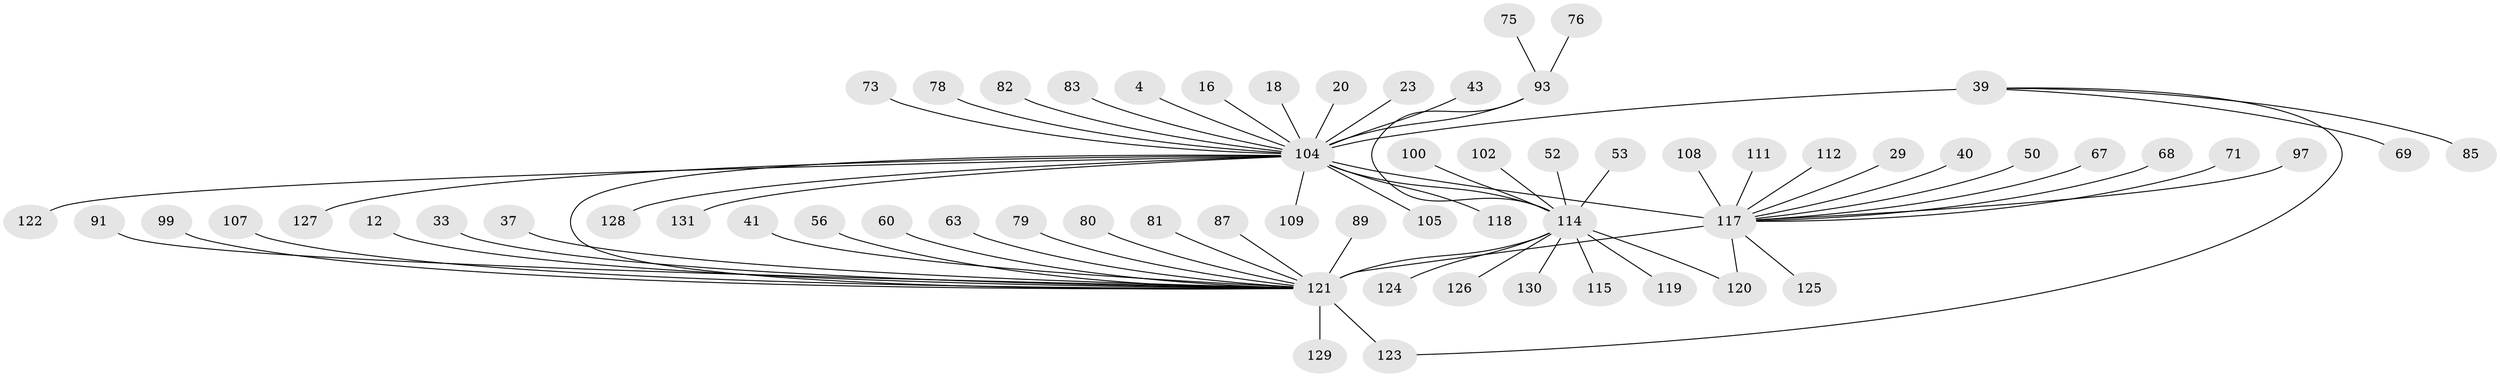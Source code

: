 // original degree distribution, {8: 0.015267175572519083, 15: 0.007633587786259542, 39: 0.007633587786259542, 1: 0.5190839694656488, 3: 0.05343511450381679, 6: 0.022900763358778626, 7: 0.030534351145038167, 4: 0.061068702290076333, 2: 0.21374045801526717, 9: 0.007633587786259542, 5: 0.04580152671755725, 10: 0.015267175572519083}
// Generated by graph-tools (version 1.1) at 2025/48/03/09/25 04:48:01]
// undirected, 65 vertices, 69 edges
graph export_dot {
graph [start="1"]
  node [color=gray90,style=filled];
  4;
  12;
  16;
  18;
  20;
  23;
  29;
  33;
  37;
  39 [super="+28"];
  40;
  41;
  43;
  50;
  52 [super="+13"];
  53;
  56;
  60;
  63;
  67;
  68;
  69;
  71;
  73;
  75;
  76;
  78 [super="+30"];
  79;
  80;
  81;
  82;
  83;
  85;
  87;
  89 [super="+66"];
  91;
  93 [super="+15"];
  97 [super="+64"];
  99;
  100;
  102;
  104 [super="+47+51+3+84"];
  105 [super="+32"];
  107;
  108;
  109 [super="+38"];
  111;
  112;
  114 [super="+61+101+77+103"];
  115;
  117 [super="+35+42+88+113"];
  118;
  119;
  120;
  121 [super="+31+55+96+106+34+116"];
  122;
  123 [super="+98"];
  124;
  125;
  126;
  127;
  128 [super="+110"];
  129;
  130;
  131 [super="+49"];
  4 -- 104;
  12 -- 121;
  16 -- 104;
  18 -- 104;
  20 -- 104;
  23 -- 104;
  29 -- 117;
  33 -- 121;
  37 -- 121;
  39 -- 69;
  39 -- 123;
  39 -- 85;
  39 -- 104 [weight=3];
  40 -- 117;
  41 -- 121;
  43 -- 104;
  50 -- 117;
  52 -- 114;
  53 -- 114;
  56 -- 121;
  60 -- 121;
  63 -- 121;
  67 -- 117;
  68 -- 117;
  71 -- 117;
  73 -- 104;
  75 -- 93;
  76 -- 93;
  78 -- 104;
  79 -- 121;
  80 -- 121;
  81 -- 121;
  82 -- 104;
  83 -- 104;
  87 -- 121;
  89 -- 121;
  91 -- 121;
  93 -- 104 [weight=2];
  93 -- 114 [weight=2];
  97 -- 117;
  99 -- 121;
  100 -- 114;
  102 -- 114;
  104 -- 105;
  104 -- 109;
  104 -- 117 [weight=5];
  104 -- 118;
  104 -- 122;
  104 -- 127;
  104 -- 131;
  104 -- 114 [weight=8];
  104 -- 128;
  104 -- 121 [weight=5];
  107 -- 121;
  108 -- 117;
  111 -- 117;
  112 -- 117;
  114 -- 130;
  114 -- 115;
  114 -- 119;
  114 -- 120;
  114 -- 121 [weight=14];
  114 -- 124;
  114 -- 126;
  117 -- 125;
  117 -- 120;
  117 -- 121 [weight=5];
  121 -- 129 [weight=2];
  121 -- 123 [weight=2];
}
